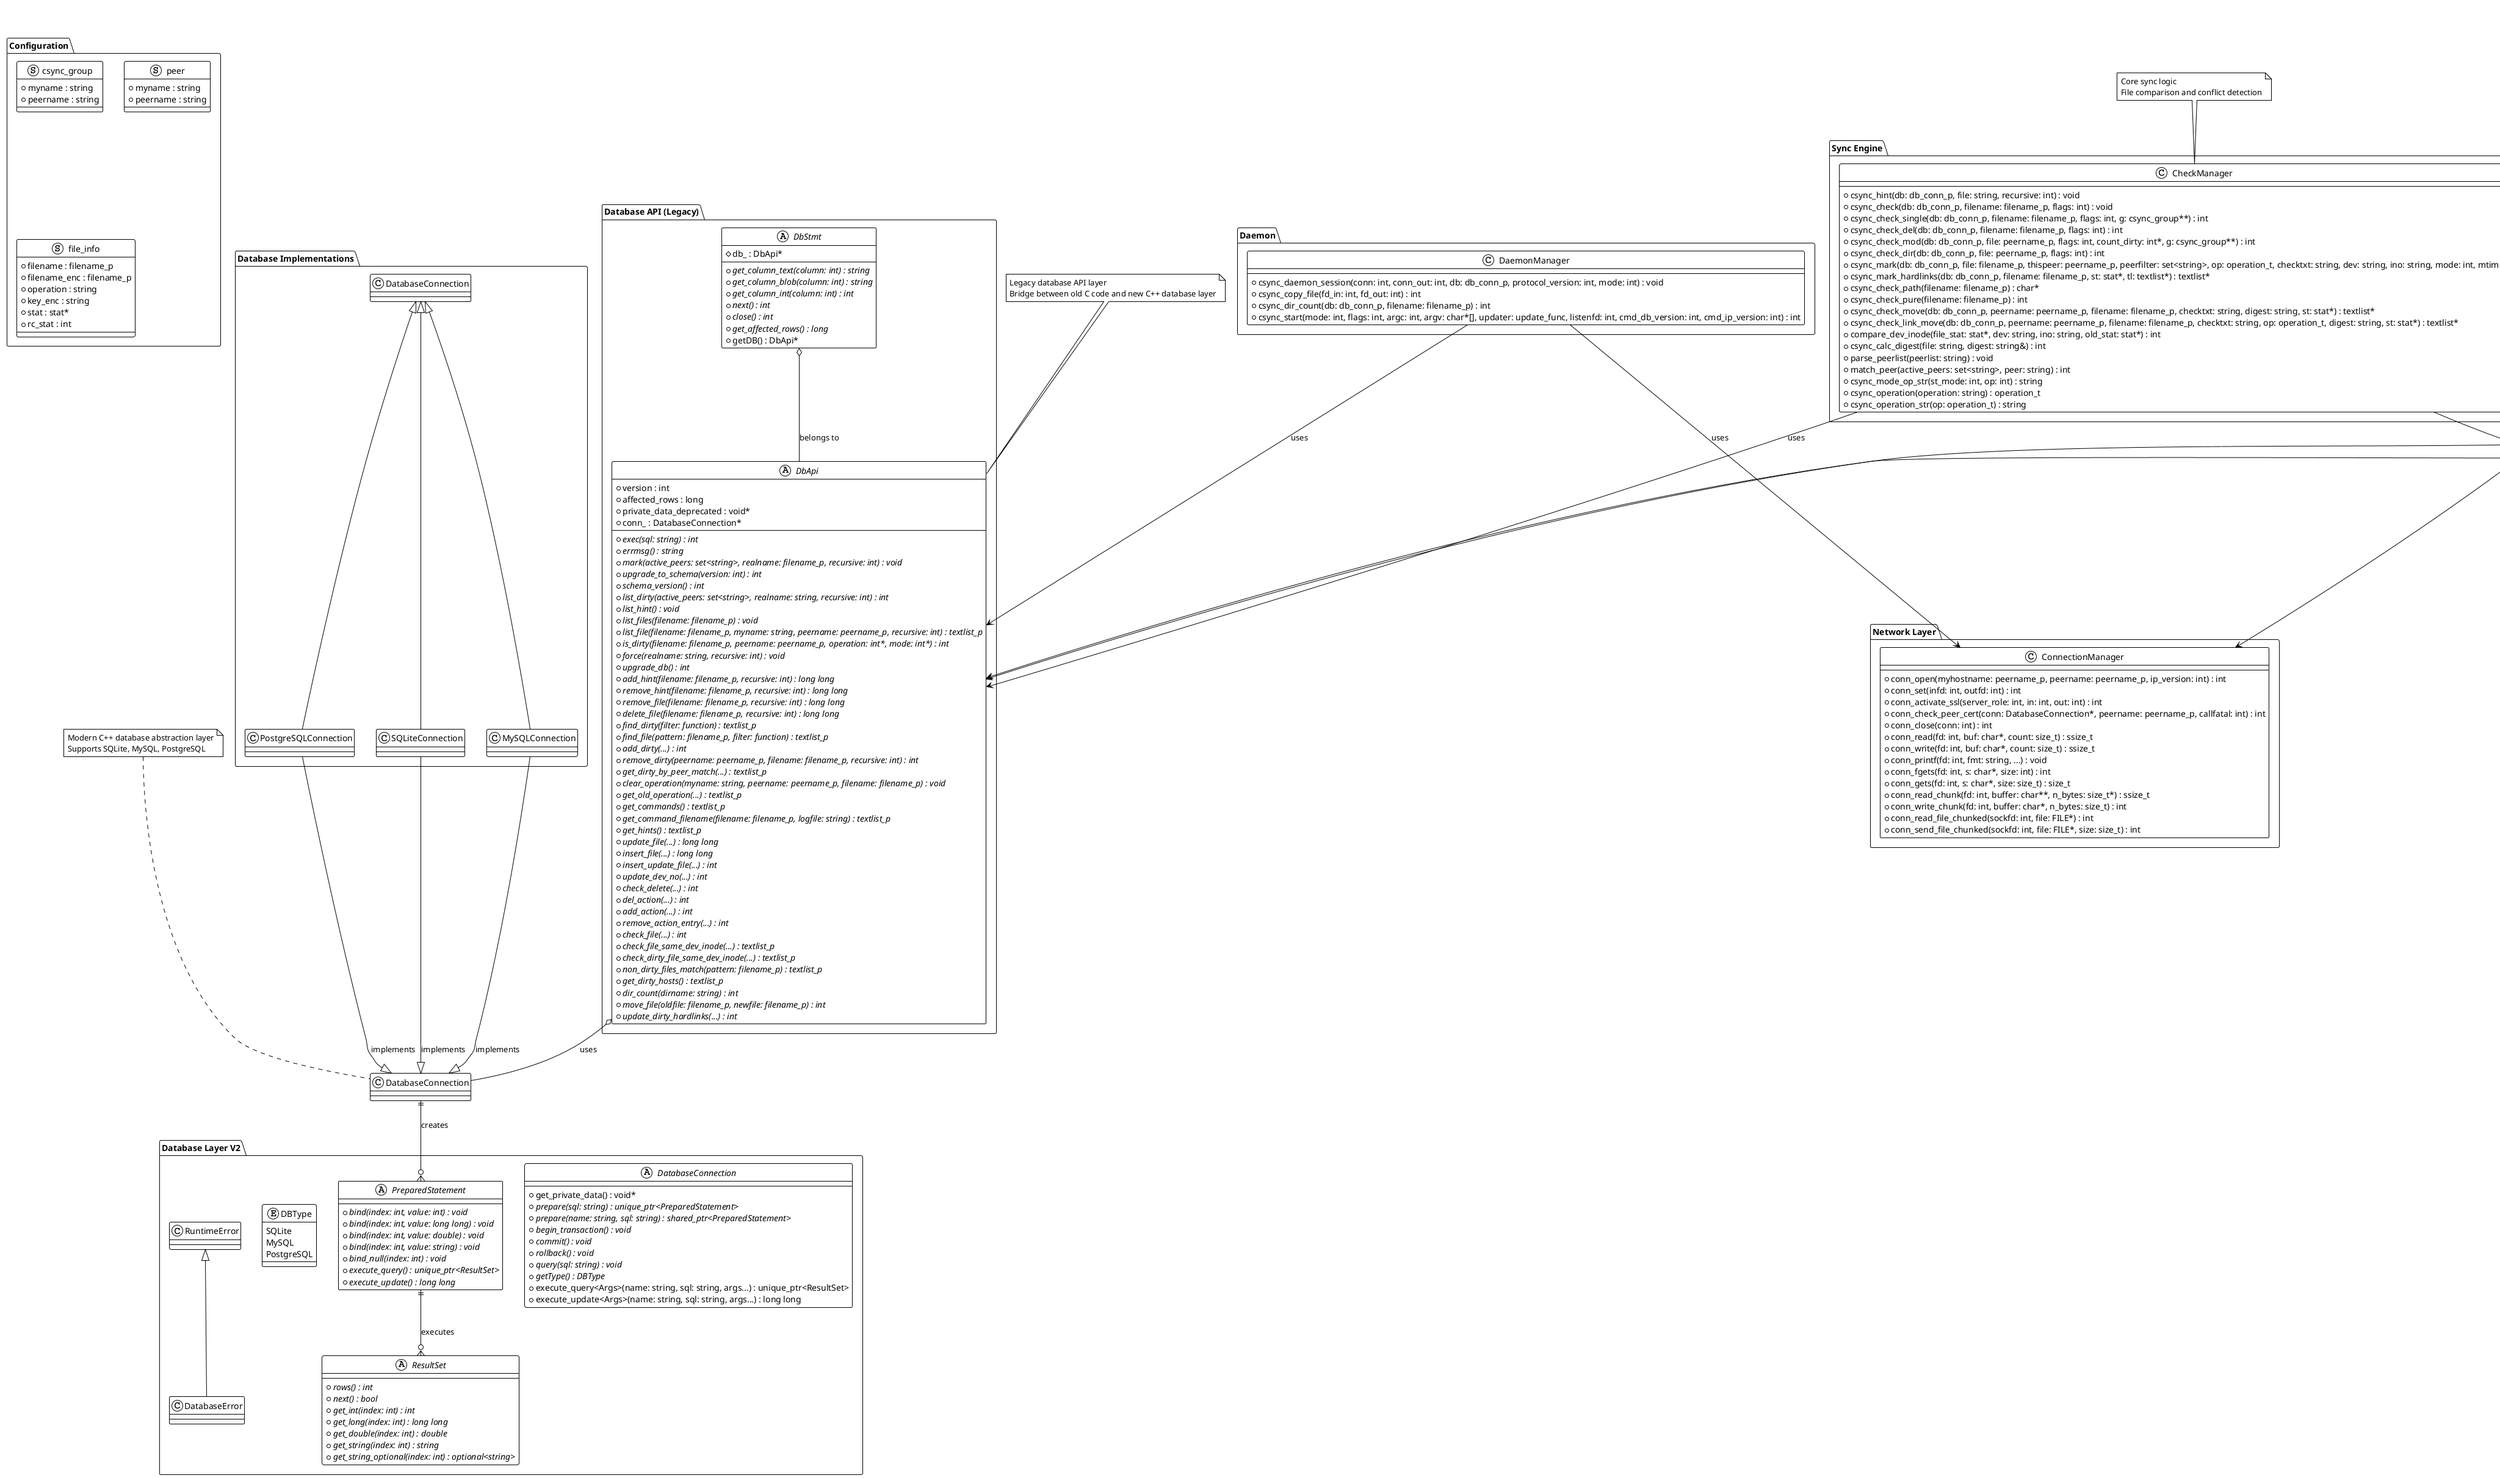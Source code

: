 @startuml csync2_class_diagram
!theme plain
title Csync2 - Cluster Synchronization Tool - Class Diagram

' Database Layer (V2 - Modern C++)
package "Database Layer V2" {
    abstract class DatabaseConnection {
        +get_private_data() : void*
        +{abstract} prepare(sql: string) : unique_ptr<PreparedStatement>
        +{abstract} prepare(name: string, sql: string) : shared_ptr<PreparedStatement>
        +{abstract} begin_transaction() : void
        +{abstract} commit() : void
        +{abstract} rollback() : void
        +{abstract} query(sql: string) : void
        +{abstract} getType() : DBType
        +execute_query<Args>(name: string, sql: string, args...) : unique_ptr<ResultSet>
        +execute_update<Args>(name: string, sql: string, args...) : long long
    }

    abstract class PreparedStatement {
        +{abstract} bind(index: int, value: int) : void
        +{abstract} bind(index: int, value: long long) : void
        +{abstract} bind(index: int, value: double) : void
        +{abstract} bind(index: int, value: string) : void
        +{abstract} bind_null(index: int) : void
        +{abstract} execute_query() : unique_ptr<ResultSet>
        +{abstract} execute_update() : long long
    }

    abstract class ResultSet {
        +{abstract} rows() : int
        +{abstract} next() : bool
        +{abstract} get_int(index: int) : int
        +{abstract} get_long(index: int) : long long
        +{abstract} get_double(index: int) : double
        +{abstract} get_string(index: int) : string
        +{abstract} get_string_optional(index: int) : optional<string>
    }

    enum DBType {
        SQLite
        MySQL
        PostgreSQL
    }

    class DatabaseError extends RuntimeError {
    }
}

' Database Implementation Classes
package "Database Implementations" {
    class SQLiteConnection extends DatabaseConnection {
    }
    
    class MySQLConnection extends DatabaseConnection {
    }
    
    class PostgreSQLConnection extends DatabaseConnection {
    }
}

' Legacy Database API Layer
package "Database API (Legacy)" {
    abstract class DbApi {
        +version : int
        +affected_rows : long
        +private_data_deprecated : void*
        +conn_ : DatabaseConnection*
        
        +{abstract} exec(sql: string) : int
        +{abstract} errmsg() : string
        +{abstract} mark(active_peers: set<string>, realname: filename_p, recursive: int) : void
        +{abstract} upgrade_to_schema(version: int) : int
        +{abstract} schema_version() : int
        +{abstract} list_dirty(active_peers: set<string>, realname: string, recursive: int) : int
        +{abstract} list_hint() : void
        +{abstract} list_files(filename: filename_p) : void
        +{abstract} list_file(filename: filename_p, myname: string, peername: peername_p, recursive: int) : textlist_p
        +{abstract} is_dirty(filename: filename_p, peername: peername_p, operation: int*, mode: int*) : int
        +{abstract} force(realname: string, recursive: int) : void
        +{abstract} upgrade_db() : int
        +{abstract} add_hint(filename: filename_p, recursive: int) : long long
        +{abstract} remove_hint(filename: filename_p, recursive: int) : long long
        +{abstract} remove_file(filename: filename_p, recursive: int) : long long
        +{abstract} delete_file(filename: filename_p, recursive: int) : long long
        +{abstract} find_dirty(filter: function) : textlist_p
        +{abstract} find_file(pattern: filename_p, filter: function) : textlist_p
        +{abstract} add_dirty(...) : int
        +{abstract} remove_dirty(peername: peername_p, filename: filename_p, recursive: int) : int
        +{abstract} get_dirty_by_peer_match(...) : textlist_p
        +{abstract} clear_operation(myname: string, peername: peername_p, filename: filename_p) : void
        +{abstract} get_old_operation(...) : textlist_p
        +{abstract} get_commands() : textlist_p 
        +{abstract} get_command_filename(filename: filename_p, logfile: string) : textlist_p
        +{abstract} get_hints() : textlist_p
        +{abstract} update_file(...) : long long
        +{abstract} insert_file(...) : long long
        +{abstract} insert_update_file(...) : int
        +{abstract} update_dev_no(...) : int
        +{abstract} check_delete(...) : int
        +{abstract} del_action(...) : int
        +{abstract} add_action(...) : int
        +{abstract} remove_action_entry(...) : int
        +{abstract} check_file(...) : int
        +{abstract} check_file_same_dev_inode(...) : textlist_p
        +{abstract} check_dirty_file_same_dev_inode(...) : textlist_p
        +{abstract} non_dirty_files_match(pattern: filename_p) : textlist_p
        +{abstract} get_dirty_hosts() : textlist_p
        +{abstract} dir_count(dirname: string) : int
        +{abstract} move_file(oldfile: filename_p, newfile: filename_p) : int
        +{abstract} update_dirty_hardlinks(...) : int
    }

    abstract class DbStmt {
        #db_ : DbApi*
        +{abstract} get_column_text(column: int) : string
        +{abstract} get_column_blob(column: int) : string
        +{abstract} get_column_int(column: int) : int
        +{abstract} next() : int
        +{abstract} close() : int
        +{abstract} get_affected_rows() : long
        +getDB() : DbApi*
    }
}

' Core Data Models
package "Data Models" {
    class FileRecord {
        -identity_ : Identity
        -file_type_ : FileType
        -metadata_ : Metadata
        -extended_attributes_ : optional<vector<string>>
        
        +filename() : string
        +device_id() : dev_t
        +inode_number() : ino_t
        +user_id() : uid_t
        +group_id() : gid_t
        +modification_time() : time_t
        +file_size() : size_t
        +checksum() : string
        +detect_changes(other: FileRecord) : FileChangeType
        +serialize_to_database(db: db_conn_p) : void
        +deserialize_from_database(db: db_conn_p, filename: string) : FileRecord
        +calculate_checksum() : string
        +is_valid() : bool
        +to_string() : string
        +log_details() : void
    }

    class Identity {
        +filename : string
        +device_id : dev_t
        +inode_number : ino_t
    }

    class Metadata {
        +user_id : uid_t
        +group_id : gid_t
        +mode : mode_t
        +modification_time : time_t
        +file_size : size_t
        +symlink_target : string
        +checksum : string
    }

    enum FileOperation {
        None = 0
        Create = 1
        Modify = 2
        Delete = 4
        Move = 8
        Hardlink = 16
        MakeDirectory = 32
        RemoveDirectory = 64
    }

    enum FileStatus {
        Clean
        Dirty
        Conflict
        Ignored
    }

    enum FileType {
        None
        NotFound
        Regular
        Directory
        SymLink
        BlockDevice
        CharacterDevice
        Socket
        Fifo
        Unknown
    }

    enum FileChangeType {
        NoChange
        MetadataChanged
        ContentChanged
        PermissionChanged
    }
}

' Configuration and Groups
package "Configuration" {
    struct csync_group {
        +myname : string
        +peername : string
    }

    struct peer {
        +myname : string
        +peername : string
    }

    struct file_info {
        +filename : filename_p
        +filename_enc : filename_p
        +operation : string
        +key_enc : string
        +stat : stat*
        +rc_stat : int
    }
}

' Network and Connection Management
package "Network Layer" {
    class ConnectionManager {
        +conn_open(myhostname: peername_p, peername: peername_p, ip_version: int) : int
        +conn_set(infd: int, outfd: int) : int
        +conn_activate_ssl(server_role: int, in: int, out: int) : int
        +conn_check_peer_cert(conn: DatabaseConnection*, peername: peername_p, callfatal: int) : int
        +conn_close(conn: int) : int
        +conn_read(fd: int, buf: char*, count: size_t) : ssize_t
        +conn_write(fd: int, buf: char*, count: size_t) : ssize_t
        +conn_printf(fd: int, fmt: string, ...) : void
        +conn_fgets(fd: int, s: char*, size: int) : int
        +conn_gets(fd: int, s: char*, size: size_t) : size_t
        +conn_read_chunk(fd: int, buffer: char**, n_bytes: size_t*) : ssize_t
        +conn_write_chunk(fd: int, buffer: char*, n_bytes: size_t) : int
        +conn_read_file_chunked(sockfd: int, file: FILE*) : int
        +conn_send_file_chunked(sockfd: int, file: FILE*, size: size_t) : int
    }
}

' Synchronization Engine
package "Sync Engine" {
    class CheckManager {
        +csync_hint(db: db_conn_p, file: string, recursive: int) : void
        +csync_check(db: db_conn_p, filename: filename_p, flags: int) : void
        +csync_check_single(db: db_conn_p, filename: filename_p, flags: int, g: csync_group**) : int
        +csync_check_del(db: db_conn_p, filename: filename_p, flags: int) : int
        +csync_check_mod(db: db_conn_p, file: peername_p, flags: int, count_dirty: int*, g: csync_group**) : int
        +csync_check_dir(db: db_conn_p, file: peername_p, flags: int) : int
        +csync_mark(db: db_conn_p, file: filename_p, thispeer: peername_p, peerfilter: set<string>, op: operation_t, checktxt: string, dev: string, ino: string, mode: int, mtime: int) : void
        +csync_mark_hardlinks(db: db_conn_p, filename: filename_p, st: stat*, tl: textlist*) : textlist*
        +csync_check_path(filename: filename_p) : char*
        +csync_check_pure(filename: filename_p) : int
        +csync_check_move(db: db_conn_p, peername: peername_p, filename: filename_p, checktxt: string, digest: string, st: stat*) : textlist*
        +csync_check_link_move(db: db_conn_p, peername: peername_p, filename: filename_p, checktxt: string, op: operation_t, digest: string, st: stat*) : textlist*
        +compare_dev_inode(file_stat: stat*, dev: string, ino: string, old_stat: stat*) : int
        +csync_calc_digest(file: string, digest: string&) : int
        +parse_peerlist(peerlist: string) : void
        +match_peer(active_peers: set<string>, peer: string) : int
        +csync_mode_op_str(st_mode: int, op: int) : string
        +csync_operation(operation: string) : operation_t
        +csync_operation_str(op: operation_t) : string
    }

    class UpdateManager {
        +get_auto_method(peername: peername_p, filename: filename_p) : int
        +csync_auto_resolve_time_size(auto_method: int, time_l: time_t, time_p: time_t, size_l: long long, size_p: long long) : int
        +compare_files(filename: filename_p, pattern: filename_p, recursive: int) : int
        +csync_update_host(db: db_conn_p, myname: peername_p, peername: peername_p, patlist: pattern_t, ip_version: int, flags: int) : void
        +csync_sync_host(db: db_conn_p, myname: peername_p, peername: peername_p, patlist: pattern_t, ip_version: int, flags: int) : void
        +csync_ping_host(db: db_conn_p, myname: peername_p, peername: peername_p, patlist: pattern_t, ip_version: int, flags: int) : void
        +csync_update(db: db_conn_p, myname: peername_p, active_peers: set<string>, patlist: set<string>, ip_version: int, func: update_func, flags: int) : void
        +csync_diff(db: db_conn_p, myname: peername_p, peername: peername_p, filename: filename_p, ip_version: int) : int
        +csync_insynctest(db: db_conn_p, myname: string, peername: peername_p, filename: filename_p, ip_version: int, flags: int) : int
        +csync_insynctest_all(db: db_conn_p, filename: filename_p, ip_version: int, active_peers: set<string>, flags: int) : int
        +csync_remove_old(db: db_conn_p, pattern: filename_p) : void
        +csync_update_file_sig_rs_diff(...) : int
    }

    class RsyncManager {
        +csync_rs_check(conn: int, filename: filename_p, isreg: int) : int
        +csync_rs_sig(conn: int, filename: filename_p) : void
        +csync_rs_delta(conn: int, filename: filename_p) : int
        +csync_rs_patch(conn: int, filename: filename_p) : int
        +csync_recv_file(conn: int, file: FILE*) : int
        +csync_send_file(conn: int, file: FILE*) : int
        +csync_rs_recv_delta_and_patch(sock: int, fname: filename_p) : int
        +to_hex(str: string, length: size_t, hexbuffer: char*) : char*
    }
}

' Action and Command Management
package "Action Management" {
    class ActionManager {
        +csync_schedule_commands(db: db_conn_p, filename: filename_p, islocal: int) : void
        +csync_run_commands(db: db_conn_p) : void
    }
}

' Daemon and Server Management
package "Daemon" {
    class DaemonManager {
        +csync_daemon_session(conn: int, conn_out: int, db: db_conn_p, protocol_version: int, mode: int) : void
        +csync_copy_file(fd_in: int, fd_out: int) : int
        +csync_dir_count(db: db_conn_p, filename: filename_p) : int
        +csync_start(mode: int, flags: int, argc: int, argv: char*[], updater: update_func, listenfd: int, cmd_db_version: int, cmd_ip_version: int) : int
    }
}

' Utility Classes
package "Utilities" {
    class Buffer {
        -strings_ : vector<unique_ptr<char, free>>
        
        +malloc(length: size_t) : char*
        +strdup(str: string) : char*
        +quote(str: string) : char*
        +add(str: char*) : void
        +count() : size_t
        +get(index: size_t) : char*
        +clear() : void
        +empty() : bool
        +begin() : iterator
        +end() : iterator
    }

    struct textlist {
        +next : textlist*
        +operation : int
        +intvalue : int
        +value : char*
        +value2 : char*
        +value3 : char*
        +value4 : char*
        +value5 : char*
        +num : int
        +values : char**
        +data : void*
        +destroy : function<void(void*)>
    }

    class Logger {
        -min_level_ : LogLevel
        -debug_level_ : int
        -output_type_ : Output
        -file_stream_ : unique_ptr<ofstream>
        -log_mutex_ : mutex
        -timestamps_ : bool
        -show_pid_ : bool
        -child_pid_ : pid_t
        
        +configure(min_level: LogLevel, debug_level: int, output: Output) : void
        +set_log_file(filename: string) : void
        +set_timestamps(enable: bool) : void
        +set_child_pid(pid: pid_t) : void
        +should_log(level: LogLevel, debug_level: int) : bool
        +log<Args>(level: LogLevel, debug_level: int, format: string, args...) : void
        +log_format<Args>(level: LogLevel, debug_level: int, format_str: string, args...) : void
        +stream(level: LogLevel, debug_level: int) : LogStream
    }

    enum LogLevel {
        Emergency = 0
        Alert = 1
        Critical = 2
        Error = 3
        Warning = 4
        Notice = 5
        Info = 6
        Debug = 7
    }

    class DigestManager {
        +dsync_digest(file: int, digest_name: string, md_value: unsigned char*, md_len: unsigned int*) : int
        +dsync_digest_hex(md_value: unsigned char*, md_len: unsigned int, digest_str: char*) : void
        +dsync_digest_path_hex(filename: string, digest_name: string, digest: string&) : int
    }
}

' Relationships
DatabaseConnection ||--o{ PreparedStatement : creates
PreparedStatement ||--o{ ResultSet : executes
DbApi o-- DatabaseConnection : uses
DbStmt o-- DbApi : belongs to

SQLiteConnection --|> DatabaseConnection : implements
MySQLConnection --|> DatabaseConnection : implements  
PostgreSQLConnection --|> DatabaseConnection : implements

FileRecord *-- Identity : contains
FileRecord *-- Metadata : contains
FileRecord --> FileType : uses
FileRecord --> FileOperation : uses
FileRecord --> FileStatus : uses
FileRecord --> FileChangeType : uses

CheckManager --> DbApi : uses
UpdateManager --> DbApi : uses
RsyncManager --> ConnectionManager : uses
ActionManager --> DbApi : uses
DaemonManager --> DbApi : uses
DaemonManager --> ConnectionManager : uses

CheckManager --> textlist : creates
UpdateManager --> textlist : creates
ActionManager --> textlist : uses

Logger --> LogLevel : uses
Buffer --> textlist : manages

note top of DatabaseConnection : Modern C++ database abstraction layer\nSupports SQLite, MySQL, PostgreSQL
note top of DbApi : Legacy database API layer\nBridge between old C code and new C++ database layer
note top of FileRecord : Modern C++ file representation\nReplaces old C-style file handling
note top of CheckManager : Core sync logic\nFile comparison and conflict detection
note top of UpdateManager : Synchronization engine\nHandles peer-to-peer file updates
note top of Buffer : RAII memory management\nReplaces old BUF_P C-style buffers

@enduml